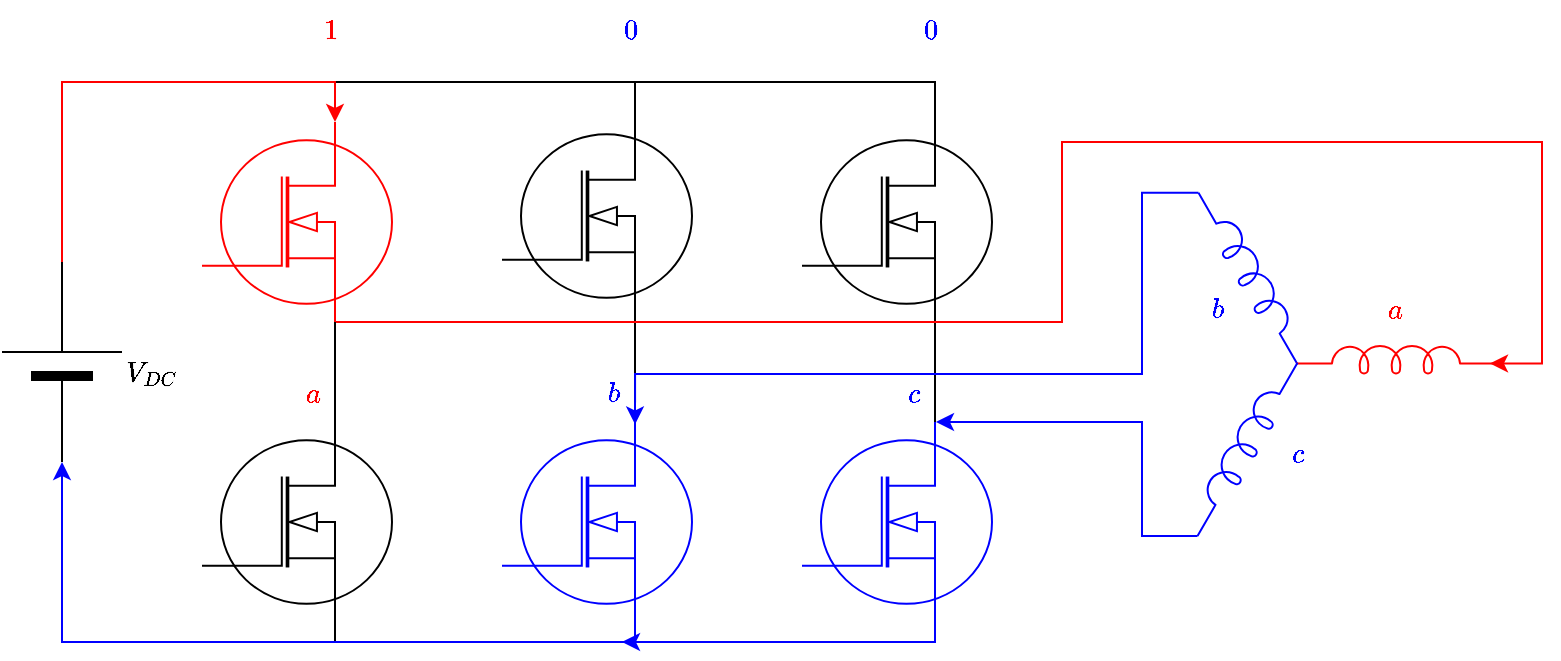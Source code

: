 <mxfile version="24.4.8" type="device">
  <diagram name="第 1 页" id="DNwWSseMJjnDS3e5h9JO">
    <mxGraphModel dx="454" dy="318" grid="1" gridSize="1" guides="1" tooltips="1" connect="1" arrows="1" fold="1" page="1" pageScale="1" pageWidth="827" pageHeight="1169" math="1" shadow="0">
      <root>
        <mxCell id="0" />
        <mxCell id="1" parent="0" />
        <mxCell id="YVI3GV2rdjETqO3KnNFN-1" value="" style="verticalLabelPosition=bottom;shadow=0;dashed=0;align=center;fillColor=strokeColor;html=1;verticalAlign=top;strokeWidth=1;shape=mxgraph.electrical.miscellaneous.monocell_battery;rotation=-90;" parent="1" vertex="1">
          <mxGeometry x="10" y="260" width="100" height="60" as="geometry" />
        </mxCell>
        <mxCell id="YVI3GV2rdjETqO3KnNFN-2" value="" style="verticalLabelPosition=bottom;shadow=0;dashed=0;align=center;html=1;verticalAlign=top;shape=mxgraph.electrical.mosfets1.n-channel_mosfet_1;strokeColor=#ff0000;" parent="1" vertex="1">
          <mxGeometry x="130" y="170" width="95" height="100" as="geometry" />
        </mxCell>
        <mxCell id="SbtmeIUXP_cfe8PUE3j3-12" style="edgeStyle=orthogonalEdgeStyle;rounded=0;orthogonalLoop=1;jettySize=auto;html=1;exitX=0.7;exitY=1;exitDx=0;exitDy=0;exitPerimeter=0;endArrow=none;endFill=0;" edge="1" parent="1" source="YVI3GV2rdjETqO3KnNFN-3">
          <mxGeometry relative="1" as="geometry">
            <mxPoint x="196.5" y="430" as="targetPoint" />
          </mxGeometry>
        </mxCell>
        <mxCell id="YVI3GV2rdjETqO3KnNFN-3" value="" style="verticalLabelPosition=bottom;shadow=0;dashed=0;align=center;html=1;verticalAlign=top;shape=mxgraph.electrical.mosfets1.n-channel_mosfet_1;" parent="1" vertex="1">
          <mxGeometry x="130" y="320" width="95" height="100" as="geometry" />
        </mxCell>
        <mxCell id="YVI3GV2rdjETqO3KnNFN-10" style="edgeStyle=orthogonalEdgeStyle;rounded=0;orthogonalLoop=1;jettySize=auto;html=1;exitX=0.7;exitY=0;exitDx=0;exitDy=0;exitPerimeter=0;endArrow=none;endFill=0;" parent="1" source="YVI3GV2rdjETqO3KnNFN-4" edge="1">
          <mxGeometry relative="1" as="geometry">
            <mxPoint x="190" y="150" as="targetPoint" />
            <Array as="points">
              <mxPoint x="347" y="150" />
            </Array>
          </mxGeometry>
        </mxCell>
        <mxCell id="SbtmeIUXP_cfe8PUE3j3-20" style="edgeStyle=orthogonalEdgeStyle;rounded=0;orthogonalLoop=1;jettySize=auto;html=1;exitX=0.7;exitY=1;exitDx=0;exitDy=0;exitPerimeter=0;endArrow=none;endFill=0;startArrow=none;startFill=0;entryX=0.7;entryY=0;entryDx=0;entryDy=0;entryPerimeter=0;" edge="1" parent="1" source="YVI3GV2rdjETqO3KnNFN-4" target="YVI3GV2rdjETqO3KnNFN-5">
          <mxGeometry relative="1" as="geometry">
            <mxPoint x="346" y="298" as="targetPoint" />
          </mxGeometry>
        </mxCell>
        <mxCell id="YVI3GV2rdjETqO3KnNFN-4" value="" style="verticalLabelPosition=bottom;shadow=0;dashed=0;align=center;html=1;verticalAlign=top;shape=mxgraph.electrical.mosfets1.n-channel_mosfet_1;" parent="1" vertex="1">
          <mxGeometry x="280" y="167" width="95" height="100" as="geometry" />
        </mxCell>
        <mxCell id="SbtmeIUXP_cfe8PUE3j3-21" style="edgeStyle=orthogonalEdgeStyle;rounded=0;orthogonalLoop=1;jettySize=auto;html=1;exitX=0.7;exitY=0.012;exitDx=0;exitDy=0;exitPerimeter=0;endArrow=none;endFill=0;startArrow=classic;startFill=1;strokeColor=#0000ff;" edge="1" parent="1" source="YVI3GV2rdjETqO3KnNFN-5">
          <mxGeometry relative="1" as="geometry">
            <mxPoint x="346.533" y="295.467" as="targetPoint" />
          </mxGeometry>
        </mxCell>
        <mxCell id="YVI3GV2rdjETqO3KnNFN-5" value="" style="verticalLabelPosition=bottom;shadow=0;dashed=0;align=center;html=1;verticalAlign=top;shape=mxgraph.electrical.mosfets1.n-channel_mosfet_1;strokeColor=#0000ff;" parent="1" vertex="1">
          <mxGeometry x="280" y="320" width="95" height="100" as="geometry" />
        </mxCell>
        <mxCell id="YVI3GV2rdjETqO3KnNFN-11" style="edgeStyle=orthogonalEdgeStyle;rounded=0;orthogonalLoop=1;jettySize=auto;html=1;exitX=0.7;exitY=0;exitDx=0;exitDy=0;exitPerimeter=0;endArrow=none;endFill=0;" parent="1" source="YVI3GV2rdjETqO3KnNFN-6" edge="1">
          <mxGeometry relative="1" as="geometry">
            <mxPoint x="340" y="150" as="targetPoint" />
            <Array as="points">
              <mxPoint x="497" y="150" />
            </Array>
          </mxGeometry>
        </mxCell>
        <mxCell id="YVI3GV2rdjETqO3KnNFN-6" value="" style="verticalLabelPosition=bottom;shadow=0;dashed=0;align=center;html=1;verticalAlign=top;shape=mxgraph.electrical.mosfets1.n-channel_mosfet_1;" parent="1" vertex="1">
          <mxGeometry x="430" y="170" width="95" height="100" as="geometry" />
        </mxCell>
        <mxCell id="YVI3GV2rdjETqO3KnNFN-14" style="edgeStyle=orthogonalEdgeStyle;rounded=0;orthogonalLoop=1;jettySize=auto;html=1;exitX=0.7;exitY=1;exitDx=0;exitDy=0;exitPerimeter=0;endArrow=classic;endFill=1;strokeColor=#0000ff;" parent="1" source="YVI3GV2rdjETqO3KnNFN-8" edge="1">
          <mxGeometry relative="1" as="geometry">
            <mxPoint x="340" y="430" as="targetPoint" />
            <Array as="points">
              <mxPoint x="496" y="430" />
            </Array>
          </mxGeometry>
        </mxCell>
        <mxCell id="YVI3GV2rdjETqO3KnNFN-8" value="" style="verticalLabelPosition=bottom;shadow=0;dashed=0;align=center;html=1;verticalAlign=top;shape=mxgraph.electrical.mosfets1.n-channel_mosfet_1;strokeColor=#0000ff;" parent="1" vertex="1">
          <mxGeometry x="430" y="320" width="95" height="100" as="geometry" />
        </mxCell>
        <mxCell id="YVI3GV2rdjETqO3KnNFN-9" style="edgeStyle=orthogonalEdgeStyle;rounded=0;orthogonalLoop=1;jettySize=auto;html=1;exitX=1;exitY=0.5;exitDx=0;exitDy=0;exitPerimeter=0;entryX=0.7;entryY=0;entryDx=0;entryDy=0;entryPerimeter=0;endArrow=classic;endFill=1;strokeColor=#ff0000;" parent="1" source="YVI3GV2rdjETqO3KnNFN-1" target="YVI3GV2rdjETqO3KnNFN-2" edge="1">
          <mxGeometry relative="1" as="geometry" />
        </mxCell>
        <mxCell id="YVI3GV2rdjETqO3KnNFN-12" style="edgeStyle=orthogonalEdgeStyle;rounded=0;orthogonalLoop=1;jettySize=auto;html=1;exitX=0;exitY=0.5;exitDx=0;exitDy=0;exitPerimeter=0;endArrow=none;endFill=0;startArrow=classic;startFill=1;strokeColor=#0000ff;" parent="1" source="YVI3GV2rdjETqO3KnNFN-1" edge="1">
          <mxGeometry relative="1" as="geometry">
            <mxPoint x="197" y="430" as="targetPoint" />
            <Array as="points">
              <mxPoint x="60" y="430" />
              <mxPoint x="197" y="430" />
            </Array>
          </mxGeometry>
        </mxCell>
        <mxCell id="YVI3GV2rdjETqO3KnNFN-15" style="edgeStyle=orthogonalEdgeStyle;rounded=0;orthogonalLoop=1;jettySize=auto;html=1;exitX=0.7;exitY=1;exitDx=0;exitDy=0;exitPerimeter=0;entryX=0.7;entryY=0;entryDx=0;entryDy=0;entryPerimeter=0;endArrow=none;endFill=0;" parent="1" source="YVI3GV2rdjETqO3KnNFN-2" target="YVI3GV2rdjETqO3KnNFN-3" edge="1">
          <mxGeometry relative="1" as="geometry" />
        </mxCell>
        <mxCell id="YVI3GV2rdjETqO3KnNFN-17" style="edgeStyle=orthogonalEdgeStyle;rounded=0;orthogonalLoop=1;jettySize=auto;html=1;exitX=0.7;exitY=1;exitDx=0;exitDy=0;exitPerimeter=0;entryX=0.7;entryY=0;entryDx=0;entryDy=0;entryPerimeter=0;endArrow=none;endFill=0;" parent="1" source="YVI3GV2rdjETqO3KnNFN-6" target="YVI3GV2rdjETqO3KnNFN-8" edge="1">
          <mxGeometry relative="1" as="geometry" />
        </mxCell>
        <mxCell id="YVI3GV2rdjETqO3KnNFN-24" style="edgeStyle=orthogonalEdgeStyle;rounded=0;orthogonalLoop=1;jettySize=auto;html=1;exitX=0;exitY=0.645;exitDx=0;exitDy=0;exitPerimeter=0;endArrow=none;endFill=0;strokeColor=#0000ff;" parent="1" source="YVI3GV2rdjETqO3KnNFN-19" edge="1">
          <mxGeometry relative="1" as="geometry">
            <mxPoint x="346" y="296" as="targetPoint" />
            <mxPoint x="635.242" y="206.137" as="sourcePoint" />
            <Array as="points">
              <mxPoint x="600" y="205" />
              <mxPoint x="600" y="296" />
            </Array>
          </mxGeometry>
        </mxCell>
        <mxCell id="YVI3GV2rdjETqO3KnNFN-19" value="" style="pointerEvents=1;verticalLabelPosition=bottom;shadow=0;dashed=0;align=center;html=1;verticalAlign=top;shape=mxgraph.electrical.inductors.inductor_5;rotation=60;strokeColor=#0000ff;" parent="1" vertex="1">
          <mxGeometry x="605.25" y="240.28" width="99" height="14" as="geometry" />
        </mxCell>
        <mxCell id="YVI3GV2rdjETqO3KnNFN-23" style="edgeStyle=orthogonalEdgeStyle;rounded=0;orthogonalLoop=1;jettySize=auto;html=1;exitX=1;exitY=0.645;exitDx=0;exitDy=0;exitPerimeter=0;endArrow=none;endFill=0;startArrow=classic;startFill=1;strokeColor=#ff0000;" parent="1" edge="1">
          <mxGeometry relative="1" as="geometry">
            <mxPoint x="197" y="270" as="targetPoint" />
            <mxPoint x="774" y="290.74" as="sourcePoint" />
            <Array as="points">
              <mxPoint x="800" y="291" />
              <mxPoint x="800" y="180" />
              <mxPoint x="560" y="180" />
              <mxPoint x="560" y="270" />
            </Array>
          </mxGeometry>
        </mxCell>
        <mxCell id="YVI3GV2rdjETqO3KnNFN-20" value="" style="pointerEvents=1;verticalLabelPosition=bottom;shadow=0;dashed=0;align=center;html=1;verticalAlign=top;shape=mxgraph.electrical.inductors.inductor_5;rotation=0;strokeColor=#ff0000;" parent="1" vertex="1">
          <mxGeometry x="677" y="281.71" width="100" height="14" as="geometry" />
        </mxCell>
        <mxCell id="YVI3GV2rdjETqO3KnNFN-25" style="edgeStyle=orthogonalEdgeStyle;rounded=0;orthogonalLoop=1;jettySize=auto;html=1;endArrow=classic;endFill=1;exitX=0;exitY=0.645;exitDx=0;exitDy=0;exitPerimeter=0;strokeColor=#0000ff;" parent="1" source="YVI3GV2rdjETqO3KnNFN-21" edge="1">
          <mxGeometry relative="1" as="geometry">
            <mxPoint x="497.0" y="320" as="targetPoint" />
            <mxPoint x="627.758" y="387.026" as="sourcePoint" />
            <Array as="points">
              <mxPoint x="600" y="377" />
              <mxPoint x="600" y="320" />
            </Array>
          </mxGeometry>
        </mxCell>
        <mxCell id="YVI3GV2rdjETqO3KnNFN-21" value="" style="pointerEvents=1;verticalLabelPosition=bottom;shadow=0;dashed=0;align=center;html=1;verticalAlign=top;shape=mxgraph.electrical.inductors.inductor_5;rotation=-60;strokeColor=#0000ff;" parent="1" vertex="1">
          <mxGeometry x="601" y="325.71" width="100" height="14" as="geometry" />
        </mxCell>
        <mxCell id="SbtmeIUXP_cfe8PUE3j3-3" value="$$V_{DC}$$" style="text;html=1;align=center;verticalAlign=middle;whiteSpace=wrap;rounded=0;" vertex="1" parent="1">
          <mxGeometry x="90" y="280" width="30" height="30" as="geometry" />
        </mxCell>
        <mxCell id="SbtmeIUXP_cfe8PUE3j3-4" value="$$1$$" style="text;html=1;align=center;verticalAlign=middle;whiteSpace=wrap;rounded=0;fontColor=#ff0000;" vertex="1" parent="1">
          <mxGeometry x="165" y="109" width="60" height="30" as="geometry" />
        </mxCell>
        <mxCell id="SbtmeIUXP_cfe8PUE3j3-5" value="$$0$$" style="text;html=1;align=center;verticalAlign=middle;whiteSpace=wrap;rounded=0;fontColor=#0000ff;" vertex="1" parent="1">
          <mxGeometry x="315" y="109" width="60" height="30" as="geometry" />
        </mxCell>
        <mxCell id="SbtmeIUXP_cfe8PUE3j3-6" value="$$0$$" style="text;html=1;align=center;verticalAlign=middle;whiteSpace=wrap;rounded=0;fontColor=#0000ff;" vertex="1" parent="1">
          <mxGeometry x="465" y="109" width="60" height="30" as="geometry" />
        </mxCell>
        <mxCell id="SbtmeIUXP_cfe8PUE3j3-7" value="$$a$$" style="text;html=1;align=center;verticalAlign=middle;whiteSpace=wrap;rounded=0;fontColor=#ff0000;" vertex="1" parent="1">
          <mxGeometry x="719" y="254.28" width="16" height="20" as="geometry" />
        </mxCell>
        <mxCell id="SbtmeIUXP_cfe8PUE3j3-8" value="$$b$$" style="text;html=1;align=center;verticalAlign=middle;whiteSpace=wrap;rounded=0;fontColor=#0000ff;" vertex="1" parent="1">
          <mxGeometry x="630" y="254.28" width="16" height="20" as="geometry" />
        </mxCell>
        <mxCell id="SbtmeIUXP_cfe8PUE3j3-9" value="$$c$$" style="text;html=1;align=center;verticalAlign=middle;whiteSpace=wrap;rounded=0;fontColor=#0000ff;" vertex="1" parent="1">
          <mxGeometry x="670" y="325.71" width="16" height="20" as="geometry" />
        </mxCell>
        <mxCell id="YVI3GV2rdjETqO3KnNFN-13" style="edgeStyle=orthogonalEdgeStyle;rounded=0;orthogonalLoop=1;jettySize=auto;html=1;exitX=0.7;exitY=1;exitDx=0;exitDy=0;exitPerimeter=0;endArrow=none;endFill=0;startArrow=none;startFill=0;strokeColor=#0000ff;" parent="1" edge="1">
          <mxGeometry relative="1" as="geometry">
            <mxPoint x="190" y="430" as="targetPoint" />
            <Array as="points">
              <mxPoint x="346" y="430" />
            </Array>
            <mxPoint x="346.5" y="420" as="sourcePoint" />
          </mxGeometry>
        </mxCell>
        <mxCell id="SbtmeIUXP_cfe8PUE3j3-23" value="$$a$$" style="text;html=1;align=center;verticalAlign=middle;whiteSpace=wrap;rounded=0;fontColor=#ff0000;" vertex="1" parent="1">
          <mxGeometry x="178" y="295.71" width="16" height="20" as="geometry" />
        </mxCell>
        <mxCell id="SbtmeIUXP_cfe8PUE3j3-24" value="$$b$$" style="text;html=1;align=center;verticalAlign=middle;whiteSpace=wrap;rounded=0;fontColor=#0000ff;" vertex="1" parent="1">
          <mxGeometry x="328" y="295.71" width="16" height="20" as="geometry" />
        </mxCell>
        <mxCell id="SbtmeIUXP_cfe8PUE3j3-25" value="$$c$$" style="text;html=1;align=center;verticalAlign=middle;whiteSpace=wrap;rounded=0;fontColor=#0000ff;" vertex="1" parent="1">
          <mxGeometry x="478" y="295.71" width="16" height="20" as="geometry" />
        </mxCell>
      </root>
    </mxGraphModel>
  </diagram>
</mxfile>
